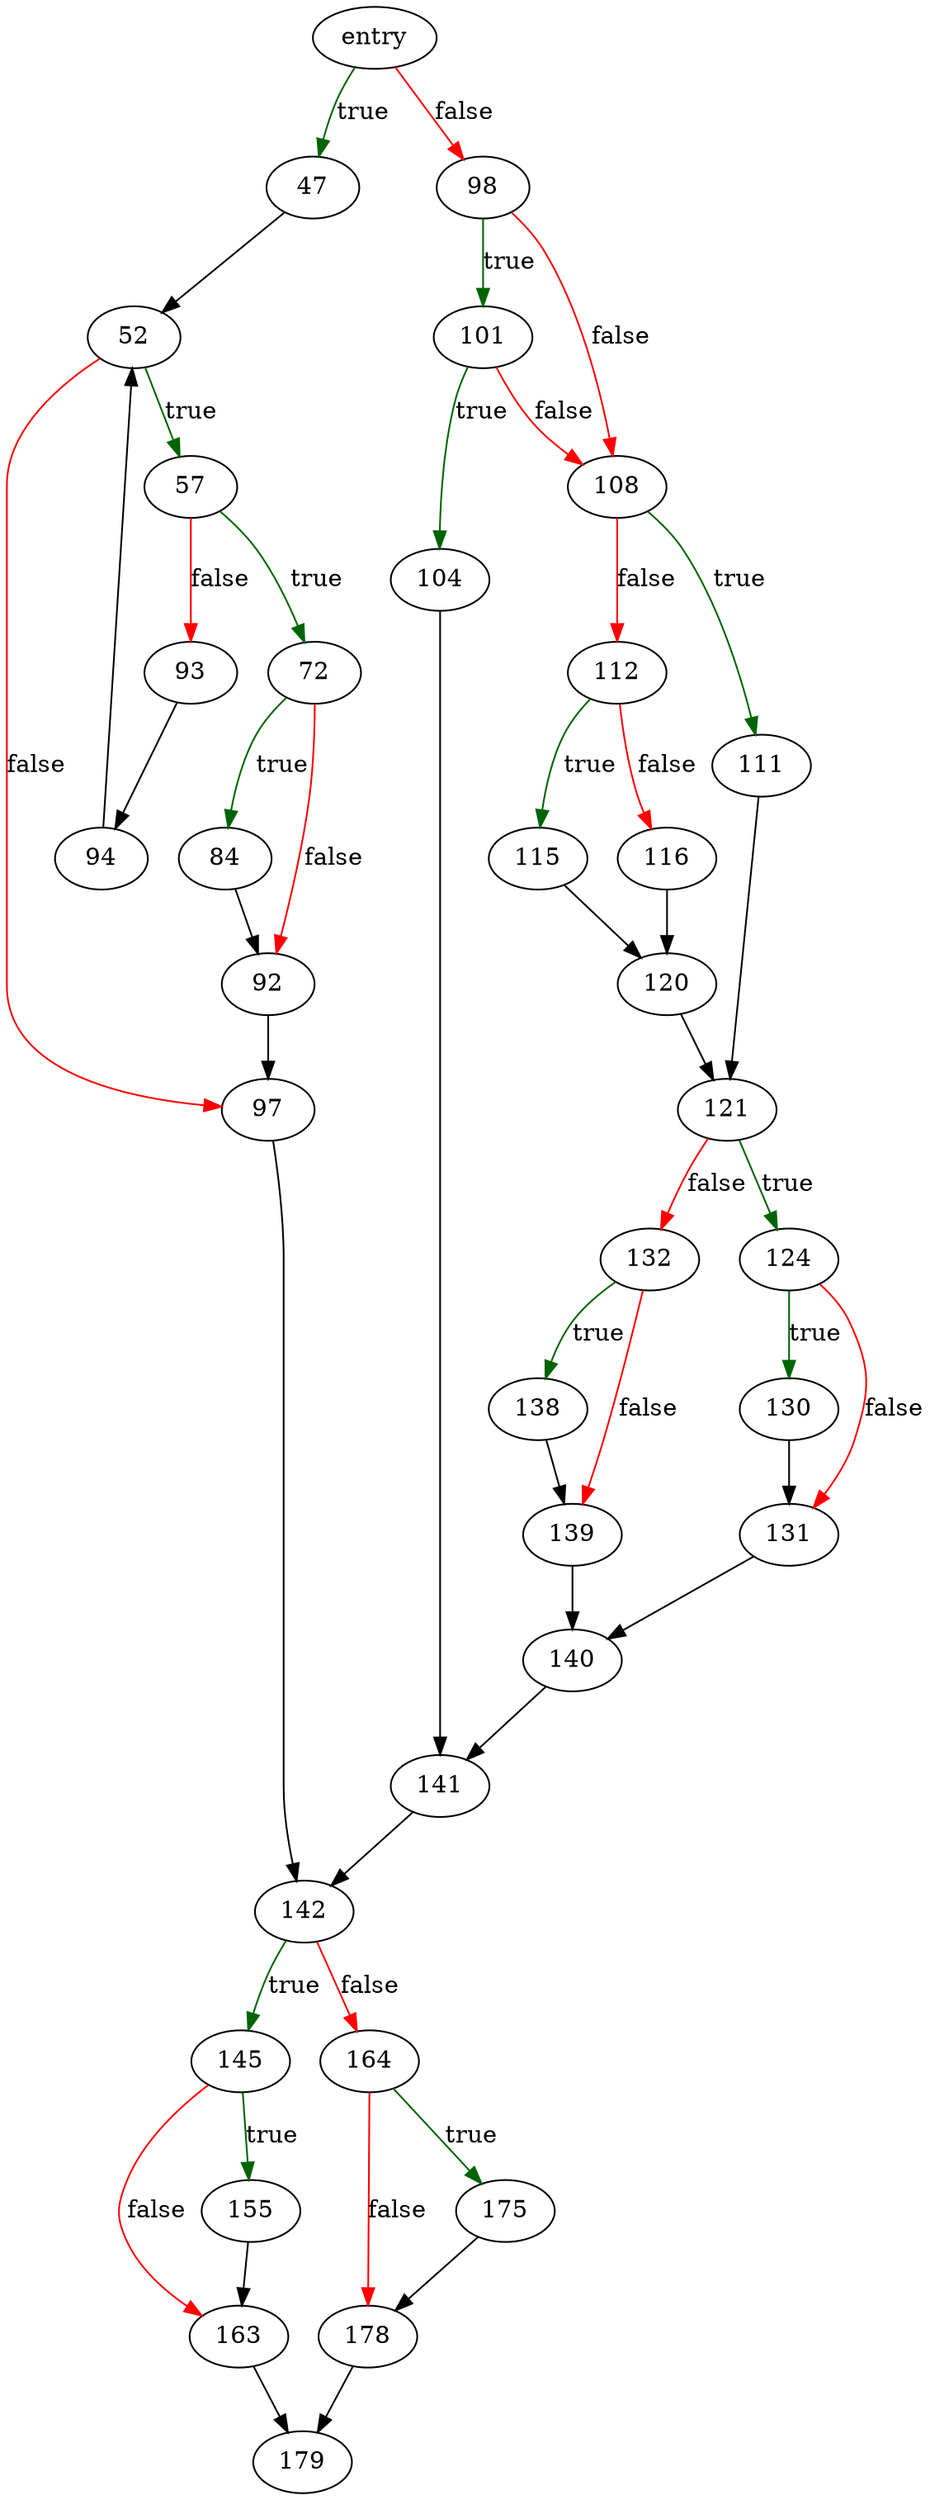 digraph "vdbeSorterCompareInt" {
	// Node definitions.
	6 [label=entry];
	47;
	52;
	57;
	72;
	84;
	92;
	93;
	94;
	97;
	98;
	101;
	104;
	108;
	111;
	112;
	115;
	116;
	120;
	121;
	124;
	130;
	131;
	132;
	138;
	139;
	140;
	141;
	142;
	145;
	155;
	163;
	164;
	175;
	178;
	179;

	// Edge definitions.
	6 -> 47 [
		color=darkgreen
		label=true
	];
	6 -> 98 [
		color=red
		label=false
	];
	47 -> 52;
	52 -> 57 [
		color=darkgreen
		label=true
	];
	52 -> 97 [
		color=red
		label=false
	];
	57 -> 72 [
		color=darkgreen
		label=true
	];
	57 -> 93 [
		color=red
		label=false
	];
	72 -> 84 [
		color=darkgreen
		label=true
	];
	72 -> 92 [
		color=red
		label=false
	];
	84 -> 92;
	92 -> 97;
	93 -> 94;
	94 -> 52;
	97 -> 142;
	98 -> 101 [
		color=darkgreen
		label=true
	];
	98 -> 108 [
		color=red
		label=false
	];
	101 -> 104 [
		color=darkgreen
		label=true
	];
	101 -> 108 [
		color=red
		label=false
	];
	104 -> 141;
	108 -> 111 [
		color=darkgreen
		label=true
	];
	108 -> 112 [
		color=red
		label=false
	];
	111 -> 121;
	112 -> 115 [
		color=darkgreen
		label=true
	];
	112 -> 116 [
		color=red
		label=false
	];
	115 -> 120;
	116 -> 120;
	120 -> 121;
	121 -> 124 [
		color=darkgreen
		label=true
	];
	121 -> 132 [
		color=red
		label=false
	];
	124 -> 130 [
		color=darkgreen
		label=true
	];
	124 -> 131 [
		color=red
		label=false
	];
	130 -> 131;
	131 -> 140;
	132 -> 138 [
		color=darkgreen
		label=true
	];
	132 -> 139 [
		color=red
		label=false
	];
	138 -> 139;
	139 -> 140;
	140 -> 141;
	141 -> 142;
	142 -> 145 [
		color=darkgreen
		label=true
	];
	142 -> 164 [
		color=red
		label=false
	];
	145 -> 155 [
		color=darkgreen
		label=true
	];
	145 -> 163 [
		color=red
		label=false
	];
	155 -> 163;
	163 -> 179;
	164 -> 175 [
		color=darkgreen
		label=true
	];
	164 -> 178 [
		color=red
		label=false
	];
	175 -> 178;
	178 -> 179;
}